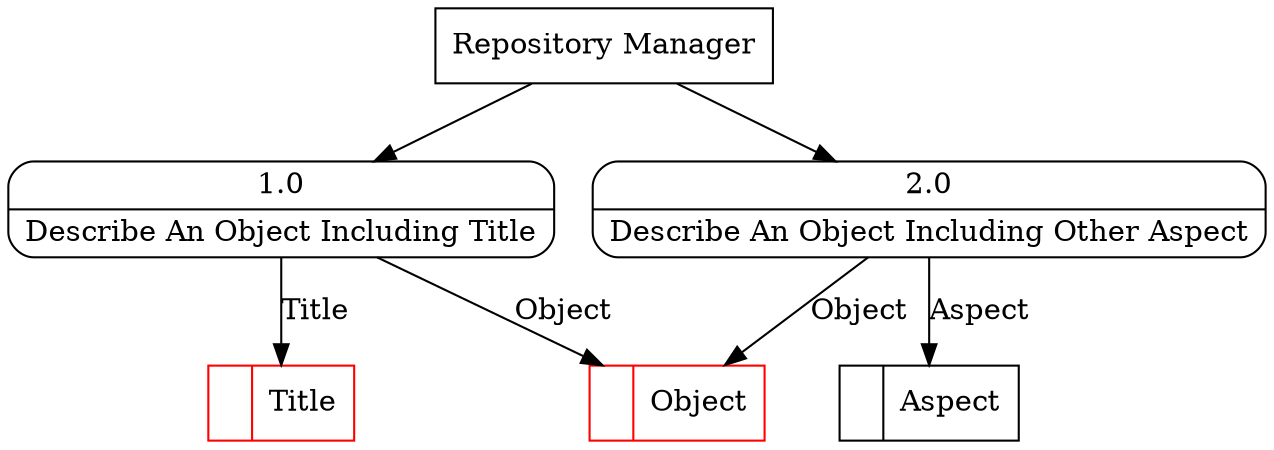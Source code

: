 digraph dfd2{ 
node[shape=record]
200 [label="<f0>  |<f1> Title " color=red];
201 [label="<f0>  |<f1> Object " color=red];
202 [label="<f0>  |<f1> Aspect " ];
203 [label="Repository Manager" shape=box];
204 [label="{<f0> 1.0|<f1> Describe An Object Including Title }" shape=Mrecord];
205 [label="{<f0> 2.0|<f1> Describe An Object Including Other Aspect }" shape=Mrecord];
203 -> 204
203 -> 205
204 -> 201 [label="Object"]
204 -> 200 [label="Title"]
205 -> 202 [label="Aspect"]
205 -> 201 [label="Object"]
}